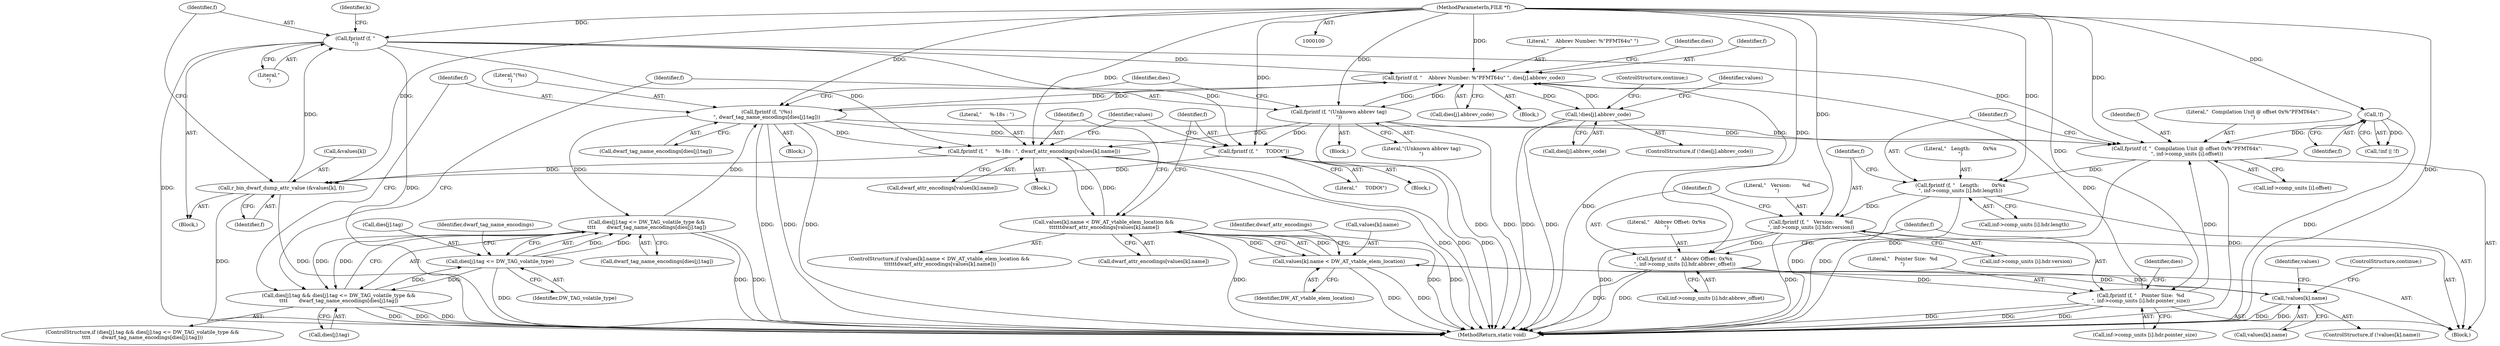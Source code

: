 digraph "1_radare2_2ca9ab45891b6ae8e32b6c28c81eebca059cbe5d@API" {
"1000334" [label="(Call,fprintf (f, \"\n\"))"];
"1000328" [label="(Call,r_bin_dwarf_dump_attr_value (&values[k], f))"];
"1000325" [label="(Call,fprintf (f, \"     TODO\t\"))"];
"1000243" [label="(Call,fprintf (f, \"(%s)\n\", dwarf_tag_name_encodings[dies[j].tag]))"];
"1000212" [label="(Call,fprintf (f, \"    Abbrev Number: %\"PFMT64u\" \", dies[j].abbrev_code))"];
"1000175" [label="(Call,fprintf (f, \"   Pointer Size:  %d\n\", inf->comp_units [i].hdr.pointer_size))"];
"1000163" [label="(Call,fprintf (f, \"   Abbrev Offset: 0x%x\n\", inf->comp_units [i].hdr.abbrev_offset))"];
"1000151" [label="(Call,fprintf (f, \"   Version:       %d\n\", inf->comp_units [i].hdr.version))"];
"1000139" [label="(Call,fprintf (f, \"   Length:        0x%x\n\", inf->comp_units [i].hdr.length))"];
"1000129" [label="(Call,fprintf (f, \"  Compilation Unit @ offset 0x%\"PFMT64x\":\n\", inf->comp_units [i].offset))"];
"1000113" [label="(Call,!f)"];
"1000101" [label="(MethodParameterIn,FILE *f)"];
"1000255" [label="(Call,fprintf (f, \"(Unknown abbrev tag)\n\"))"];
"1000334" [label="(Call,fprintf (f, \"\n\"))"];
"1000259" [label="(Call,!dies[j].abbrev_code)"];
"1000227" [label="(Call,dies[j].tag <= DW_TAG_volatile_type &&\n\t\t\t\t       dwarf_tag_name_encodings[dies[j].tag])"];
"1000228" [label="(Call,dies[j].tag <= DW_TAG_volatile_type)"];
"1000221" [label="(Call,dies[j].tag && dies[j].tag <= DW_TAG_volatile_type &&\n\t\t\t\t       dwarf_tag_name_encodings[dies[j].tag])"];
"1000313" [label="(Call,fprintf (f, \"     %-18s : \", dwarf_attr_encodings[values[k].name]))"];
"1000297" [label="(Call,values[k].name < DW_AT_vtable_elem_location &&\n \t\t\t\t\t\tdwarf_attr_encodings[values[k].name])"];
"1000298" [label="(Call,values[k].name < DW_AT_vtable_elem_location)"];
"1000289" [label="(Call,!values[k].name)"];
"1000175" [label="(Call,fprintf (f, \"   Pointer Size:  %d\n\", inf->comp_units [i].hdr.pointer_size))"];
"1000141" [label="(Literal,\"   Length:        0x%x\n\")"];
"1000295" [label="(ControlStructure,continue;)"];
"1000305" [label="(Call,dwarf_attr_encodings[values[k].name])"];
"1000177" [label="(Literal,\"   Pointer Size:  %d\n\")"];
"1000235" [label="(Call,dwarf_tag_name_encodings[dies[j].tag])"];
"1000246" [label="(Call,dwarf_tag_name_encodings[dies[j].tag])"];
"1000140" [label="(Identifier,f)"];
"1000254" [label="(Block,)"];
"1000213" [label="(Identifier,f)"];
"1000256" [label="(Identifier,f)"];
"1000312" [label="(Block,)"];
"1000212" [label="(Call,fprintf (f, \"    Abbrev Number: %\"PFMT64u\" \", dies[j].abbrev_code))"];
"1000220" [label="(ControlStructure,if (dies[j].tag && dies[j].tag <= DW_TAG_volatile_type &&\n\t\t\t\t       dwarf_tag_name_encodings[dies[j].tag]))"];
"1000242" [label="(Block,)"];
"1000234" [label="(Identifier,DW_TAG_volatile_type)"];
"1000336" [label="(Literal,\"\n\")"];
"1000288" [label="(ControlStructure,if (!values[k].name))"];
"1000214" [label="(Literal,\"    Abbrev Number: %\"PFMT64u\" \")"];
"1000325" [label="(Call,fprintf (f, \"     TODO\t\"))"];
"1000326" [label="(Identifier,f)"];
"1000151" [label="(Call,fprintf (f, \"   Version:       %d\n\", inf->comp_units [i].hdr.version))"];
"1000296" [label="(ControlStructure,if (values[k].name < DW_AT_vtable_elem_location &&\n \t\t\t\t\t\tdwarf_attr_encodings[values[k].name]))"];
"1000331" [label="(Identifier,values)"];
"1000333" [label="(Identifier,f)"];
"1000334" [label="(Call,fprintf (f, \"\n\"))"];
"1000128" [label="(Block,)"];
"1000298" [label="(Call,values[k].name < DW_AT_vtable_elem_location)"];
"1000131" [label="(Literal,\"  Compilation Unit @ offset 0x%\"PFMT64x\":\n\")"];
"1000258" [label="(ControlStructure,if (!dies[j].abbrev_code))"];
"1000165" [label="(Literal,\"   Abbrev Offset: 0x%x\n\")"];
"1000304" [label="(Identifier,DW_AT_vtable_elem_location)"];
"1000337" [label="(MethodReturn,static void)"];
"1000101" [label="(MethodParameterIn,FILE *f)"];
"1000324" [label="(Block,)"];
"1000314" [label="(Identifier,f)"];
"1000164" [label="(Identifier,f)"];
"1000227" [label="(Call,dies[j].tag <= DW_TAG_volatile_type &&\n\t\t\t\t       dwarf_tag_name_encodings[dies[j].tag])"];
"1000236" [label="(Identifier,dwarf_tag_name_encodings)"];
"1000154" [label="(Call,inf->comp_units [i].hdr.version)"];
"1000142" [label="(Call,inf->comp_units [i].hdr.length)"];
"1000166" [label="(Call,inf->comp_units [i].hdr.abbrev_offset)"];
"1000244" [label="(Identifier,f)"];
"1000110" [label="(Call,!inf || !f)"];
"1000130" [label="(Identifier,f)"];
"1000260" [label="(Call,dies[j].abbrev_code)"];
"1000245" [label="(Literal,\"(%s)\n\")"];
"1000313" [label="(Call,fprintf (f, \"     %-18s : \", dwarf_attr_encodings[values[k].name]))"];
"1000287" [label="(Block,)"];
"1000229" [label="(Call,dies[j].tag)"];
"1000335" [label="(Identifier,f)"];
"1000328" [label="(Call,r_bin_dwarf_dump_attr_value (&values[k], f))"];
"1000301" [label="(Identifier,values)"];
"1000113" [label="(Call,!f)"];
"1000327" [label="(Literal,\"     TODO\t\")"];
"1000224" [label="(Identifier,dies)"];
"1000211" [label="(Block,)"];
"1000132" [label="(Call,inf->comp_units [i].offset)"];
"1000222" [label="(Call,dies[j].tag)"];
"1000266" [label="(ControlStructure,continue;)"];
"1000289" [label="(Call,!values[k].name)"];
"1000176" [label="(Identifier,f)"];
"1000315" [label="(Literal,\"     %-18s : \")"];
"1000139" [label="(Call,fprintf (f, \"   Length:        0x%x\n\", inf->comp_units [i].hdr.length))"];
"1000153" [label="(Literal,\"   Version:       %d\n\")"];
"1000228" [label="(Call,dies[j].tag <= DW_TAG_volatile_type)"];
"1000221" [label="(Call,dies[j].tag && dies[j].tag <= DW_TAG_volatile_type &&\n\t\t\t\t       dwarf_tag_name_encodings[dies[j].tag])"];
"1000215" [label="(Call,dies[j].abbrev_code)"];
"1000114" [label="(Identifier,f)"];
"1000243" [label="(Call,fprintf (f, \"(%s)\n\", dwarf_tag_name_encodings[dies[j].tag]))"];
"1000257" [label="(Literal,\"(Unknown abbrev tag)\n\")"];
"1000262" [label="(Identifier,dies)"];
"1000299" [label="(Call,values[k].name)"];
"1000152" [label="(Identifier,f)"];
"1000297" [label="(Call,values[k].name < DW_AT_vtable_elem_location &&\n \t\t\t\t\t\tdwarf_attr_encodings[values[k].name])"];
"1000178" [label="(Call,inf->comp_units [i].hdr.pointer_size)"];
"1000286" [label="(Identifier,k)"];
"1000129" [label="(Call,fprintf (f, \"  Compilation Unit @ offset 0x%\"PFMT64x\":\n\", inf->comp_units [i].offset))"];
"1000306" [label="(Identifier,dwarf_attr_encodings)"];
"1000259" [label="(Call,!dies[j].abbrev_code)"];
"1000290" [label="(Call,values[k].name)"];
"1000329" [label="(Call,&values[k])"];
"1000188" [label="(Identifier,dies)"];
"1000268" [label="(Identifier,values)"];
"1000163" [label="(Call,fprintf (f, \"   Abbrev Offset: 0x%x\n\", inf->comp_units [i].hdr.abbrev_offset))"];
"1000316" [label="(Call,dwarf_attr_encodings[values[k].name])"];
"1000255" [label="(Call,fprintf (f, \"(Unknown abbrev tag)\n\"))"];
"1000334" -> "1000287"  [label="AST: "];
"1000334" -> "1000336"  [label="CFG: "];
"1000335" -> "1000334"  [label="AST: "];
"1000336" -> "1000334"  [label="AST: "];
"1000286" -> "1000334"  [label="CFG: "];
"1000334" -> "1000337"  [label="DDG: "];
"1000334" -> "1000337"  [label="DDG: "];
"1000334" -> "1000129"  [label="DDG: "];
"1000334" -> "1000212"  [label="DDG: "];
"1000334" -> "1000313"  [label="DDG: "];
"1000334" -> "1000325"  [label="DDG: "];
"1000328" -> "1000334"  [label="DDG: "];
"1000101" -> "1000334"  [label="DDG: "];
"1000328" -> "1000287"  [label="AST: "];
"1000328" -> "1000333"  [label="CFG: "];
"1000329" -> "1000328"  [label="AST: "];
"1000333" -> "1000328"  [label="AST: "];
"1000335" -> "1000328"  [label="CFG: "];
"1000328" -> "1000337"  [label="DDG: "];
"1000328" -> "1000337"  [label="DDG: "];
"1000325" -> "1000328"  [label="DDG: "];
"1000313" -> "1000328"  [label="DDG: "];
"1000101" -> "1000328"  [label="DDG: "];
"1000325" -> "1000324"  [label="AST: "];
"1000325" -> "1000327"  [label="CFG: "];
"1000326" -> "1000325"  [label="AST: "];
"1000327" -> "1000325"  [label="AST: "];
"1000331" -> "1000325"  [label="CFG: "];
"1000325" -> "1000337"  [label="DDG: "];
"1000243" -> "1000325"  [label="DDG: "];
"1000255" -> "1000325"  [label="DDG: "];
"1000101" -> "1000325"  [label="DDG: "];
"1000243" -> "1000242"  [label="AST: "];
"1000243" -> "1000246"  [label="CFG: "];
"1000244" -> "1000243"  [label="AST: "];
"1000245" -> "1000243"  [label="AST: "];
"1000246" -> "1000243"  [label="AST: "];
"1000262" -> "1000243"  [label="CFG: "];
"1000243" -> "1000337"  [label="DDG: "];
"1000243" -> "1000337"  [label="DDG: "];
"1000243" -> "1000337"  [label="DDG: "];
"1000243" -> "1000129"  [label="DDG: "];
"1000243" -> "1000212"  [label="DDG: "];
"1000243" -> "1000227"  [label="DDG: "];
"1000212" -> "1000243"  [label="DDG: "];
"1000101" -> "1000243"  [label="DDG: "];
"1000227" -> "1000243"  [label="DDG: "];
"1000243" -> "1000313"  [label="DDG: "];
"1000212" -> "1000211"  [label="AST: "];
"1000212" -> "1000215"  [label="CFG: "];
"1000213" -> "1000212"  [label="AST: "];
"1000214" -> "1000212"  [label="AST: "];
"1000215" -> "1000212"  [label="AST: "];
"1000224" -> "1000212"  [label="CFG: "];
"1000212" -> "1000337"  [label="DDG: "];
"1000175" -> "1000212"  [label="DDG: "];
"1000255" -> "1000212"  [label="DDG: "];
"1000101" -> "1000212"  [label="DDG: "];
"1000259" -> "1000212"  [label="DDG: "];
"1000212" -> "1000255"  [label="DDG: "];
"1000212" -> "1000259"  [label="DDG: "];
"1000175" -> "1000128"  [label="AST: "];
"1000175" -> "1000178"  [label="CFG: "];
"1000176" -> "1000175"  [label="AST: "];
"1000177" -> "1000175"  [label="AST: "];
"1000178" -> "1000175"  [label="AST: "];
"1000188" -> "1000175"  [label="CFG: "];
"1000175" -> "1000337"  [label="DDG: "];
"1000175" -> "1000337"  [label="DDG: "];
"1000175" -> "1000337"  [label="DDG: "];
"1000175" -> "1000129"  [label="DDG: "];
"1000163" -> "1000175"  [label="DDG: "];
"1000101" -> "1000175"  [label="DDG: "];
"1000163" -> "1000128"  [label="AST: "];
"1000163" -> "1000166"  [label="CFG: "];
"1000164" -> "1000163"  [label="AST: "];
"1000165" -> "1000163"  [label="AST: "];
"1000166" -> "1000163"  [label="AST: "];
"1000176" -> "1000163"  [label="CFG: "];
"1000163" -> "1000337"  [label="DDG: "];
"1000163" -> "1000337"  [label="DDG: "];
"1000151" -> "1000163"  [label="DDG: "];
"1000101" -> "1000163"  [label="DDG: "];
"1000151" -> "1000128"  [label="AST: "];
"1000151" -> "1000154"  [label="CFG: "];
"1000152" -> "1000151"  [label="AST: "];
"1000153" -> "1000151"  [label="AST: "];
"1000154" -> "1000151"  [label="AST: "];
"1000164" -> "1000151"  [label="CFG: "];
"1000151" -> "1000337"  [label="DDG: "];
"1000151" -> "1000337"  [label="DDG: "];
"1000139" -> "1000151"  [label="DDG: "];
"1000101" -> "1000151"  [label="DDG: "];
"1000139" -> "1000128"  [label="AST: "];
"1000139" -> "1000142"  [label="CFG: "];
"1000140" -> "1000139"  [label="AST: "];
"1000141" -> "1000139"  [label="AST: "];
"1000142" -> "1000139"  [label="AST: "];
"1000152" -> "1000139"  [label="CFG: "];
"1000139" -> "1000337"  [label="DDG: "];
"1000139" -> "1000337"  [label="DDG: "];
"1000129" -> "1000139"  [label="DDG: "];
"1000101" -> "1000139"  [label="DDG: "];
"1000129" -> "1000128"  [label="AST: "];
"1000129" -> "1000132"  [label="CFG: "];
"1000130" -> "1000129"  [label="AST: "];
"1000131" -> "1000129"  [label="AST: "];
"1000132" -> "1000129"  [label="AST: "];
"1000140" -> "1000129"  [label="CFG: "];
"1000129" -> "1000337"  [label="DDG: "];
"1000129" -> "1000337"  [label="DDG: "];
"1000113" -> "1000129"  [label="DDG: "];
"1000255" -> "1000129"  [label="DDG: "];
"1000101" -> "1000129"  [label="DDG: "];
"1000113" -> "1000110"  [label="AST: "];
"1000113" -> "1000114"  [label="CFG: "];
"1000114" -> "1000113"  [label="AST: "];
"1000110" -> "1000113"  [label="CFG: "];
"1000113" -> "1000337"  [label="DDG: "];
"1000113" -> "1000110"  [label="DDG: "];
"1000101" -> "1000113"  [label="DDG: "];
"1000101" -> "1000100"  [label="AST: "];
"1000101" -> "1000337"  [label="DDG: "];
"1000101" -> "1000255"  [label="DDG: "];
"1000101" -> "1000313"  [label="DDG: "];
"1000255" -> "1000254"  [label="AST: "];
"1000255" -> "1000257"  [label="CFG: "];
"1000256" -> "1000255"  [label="AST: "];
"1000257" -> "1000255"  [label="AST: "];
"1000262" -> "1000255"  [label="CFG: "];
"1000255" -> "1000337"  [label="DDG: "];
"1000255" -> "1000337"  [label="DDG: "];
"1000255" -> "1000313"  [label="DDG: "];
"1000259" -> "1000258"  [label="AST: "];
"1000259" -> "1000260"  [label="CFG: "];
"1000260" -> "1000259"  [label="AST: "];
"1000266" -> "1000259"  [label="CFG: "];
"1000268" -> "1000259"  [label="CFG: "];
"1000259" -> "1000337"  [label="DDG: "];
"1000259" -> "1000337"  [label="DDG: "];
"1000227" -> "1000221"  [label="AST: "];
"1000227" -> "1000228"  [label="CFG: "];
"1000227" -> "1000235"  [label="CFG: "];
"1000228" -> "1000227"  [label="AST: "];
"1000235" -> "1000227"  [label="AST: "];
"1000221" -> "1000227"  [label="CFG: "];
"1000227" -> "1000337"  [label="DDG: "];
"1000227" -> "1000337"  [label="DDG: "];
"1000227" -> "1000221"  [label="DDG: "];
"1000227" -> "1000221"  [label="DDG: "];
"1000228" -> "1000227"  [label="DDG: "];
"1000228" -> "1000227"  [label="DDG: "];
"1000228" -> "1000234"  [label="CFG: "];
"1000229" -> "1000228"  [label="AST: "];
"1000234" -> "1000228"  [label="AST: "];
"1000236" -> "1000228"  [label="CFG: "];
"1000228" -> "1000337"  [label="DDG: "];
"1000228" -> "1000221"  [label="DDG: "];
"1000221" -> "1000228"  [label="DDG: "];
"1000221" -> "1000220"  [label="AST: "];
"1000221" -> "1000222"  [label="CFG: "];
"1000222" -> "1000221"  [label="AST: "];
"1000244" -> "1000221"  [label="CFG: "];
"1000256" -> "1000221"  [label="CFG: "];
"1000221" -> "1000337"  [label="DDG: "];
"1000221" -> "1000337"  [label="DDG: "];
"1000221" -> "1000337"  [label="DDG: "];
"1000313" -> "1000312"  [label="AST: "];
"1000313" -> "1000316"  [label="CFG: "];
"1000314" -> "1000313"  [label="AST: "];
"1000315" -> "1000313"  [label="AST: "];
"1000316" -> "1000313"  [label="AST: "];
"1000331" -> "1000313"  [label="CFG: "];
"1000313" -> "1000337"  [label="DDG: "];
"1000313" -> "1000337"  [label="DDG: "];
"1000313" -> "1000297"  [label="DDG: "];
"1000297" -> "1000313"  [label="DDG: "];
"1000297" -> "1000296"  [label="AST: "];
"1000297" -> "1000298"  [label="CFG: "];
"1000297" -> "1000305"  [label="CFG: "];
"1000298" -> "1000297"  [label="AST: "];
"1000305" -> "1000297"  [label="AST: "];
"1000314" -> "1000297"  [label="CFG: "];
"1000326" -> "1000297"  [label="CFG: "];
"1000297" -> "1000337"  [label="DDG: "];
"1000297" -> "1000337"  [label="DDG: "];
"1000297" -> "1000337"  [label="DDG: "];
"1000298" -> "1000297"  [label="DDG: "];
"1000298" -> "1000297"  [label="DDG: "];
"1000298" -> "1000304"  [label="CFG: "];
"1000299" -> "1000298"  [label="AST: "];
"1000304" -> "1000298"  [label="AST: "];
"1000306" -> "1000298"  [label="CFG: "];
"1000298" -> "1000337"  [label="DDG: "];
"1000298" -> "1000337"  [label="DDG: "];
"1000298" -> "1000289"  [label="DDG: "];
"1000289" -> "1000298"  [label="DDG: "];
"1000289" -> "1000288"  [label="AST: "];
"1000289" -> "1000290"  [label="CFG: "];
"1000290" -> "1000289"  [label="AST: "];
"1000295" -> "1000289"  [label="CFG: "];
"1000301" -> "1000289"  [label="CFG: "];
"1000289" -> "1000337"  [label="DDG: "];
"1000289" -> "1000337"  [label="DDG: "];
}
